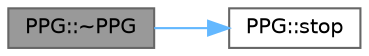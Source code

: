 digraph "PPG::~PPG"
{
 // LATEX_PDF_SIZE
  bgcolor="transparent";
  edge [fontname=Helvetica,fontsize=10,labelfontname=Helvetica,labelfontsize=10];
  node [fontname=Helvetica,fontsize=10,shape=box,height=0.2,width=0.4];
  rankdir="LR";
  Node1 [id="Node000001",label="PPG::~PPG",height=0.2,width=0.4,color="gray40", fillcolor="grey60", style="filled", fontcolor="black",tooltip="Destructor for the PPG sensor."];
  Node1 -> Node2 [id="edge1_Node000001_Node000002",color="steelblue1",style="solid",tooltip=" "];
  Node2 [id="Node000002",label="PPG::stop",height=0.2,width=0.4,color="grey40", fillcolor="white", style="filled",URL="$classPPG.html#af198c57799484bc8c59a47c863e51823",tooltip="Stops the PPG sensor."];
}
